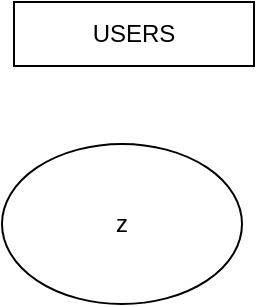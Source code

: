 <mxfile version="24.0.2" type="github">
  <diagram name="Page-1" id="tCP9_q1zxSBrFDww197O">
    <mxGraphModel dx="1280" dy="504" grid="0" gridSize="10" guides="1" tooltips="1" connect="1" arrows="1" fold="1" page="0" pageScale="1" pageWidth="850" pageHeight="1100" math="0" shadow="0">
      <root>
        <mxCell id="0" />
        <mxCell id="1" parent="0" />
        <mxCell id="mnFqASNzD6EB_fhWz4dR-1" value="USERS" style="rounded=0;whiteSpace=wrap;html=1;" vertex="1" parent="1">
          <mxGeometry x="-229" y="54" width="120" height="32" as="geometry" />
        </mxCell>
        <mxCell id="mnFqASNzD6EB_fhWz4dR-2" value="z" style="ellipse;whiteSpace=wrap;html=1;" vertex="1" parent="1">
          <mxGeometry x="-235" y="125" width="120" height="80" as="geometry" />
        </mxCell>
      </root>
    </mxGraphModel>
  </diagram>
</mxfile>
